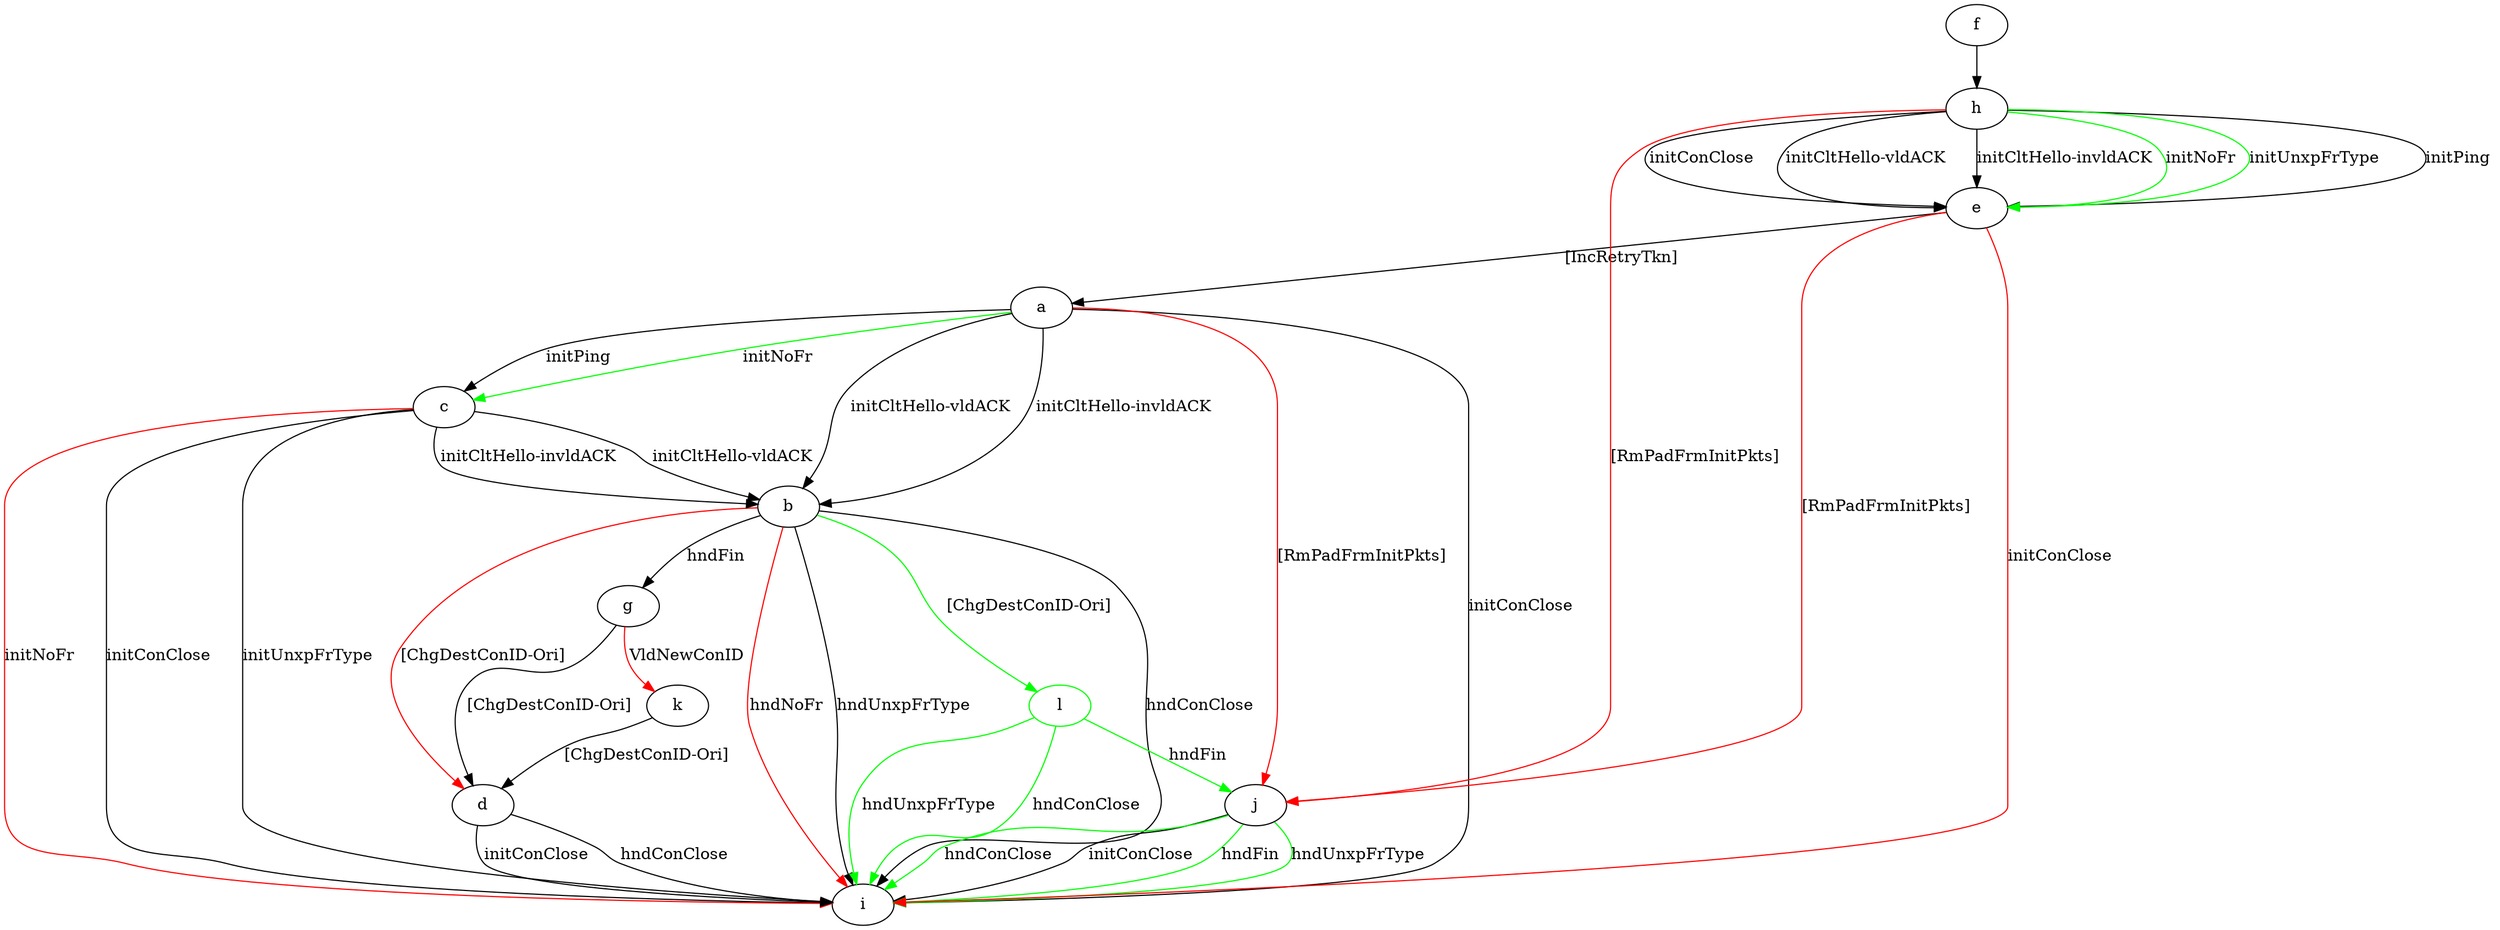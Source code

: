 digraph "" {
	a -> b	[key=0,
		label="initCltHello-vldACK "];
	a -> b	[key=1,
		label="initCltHello-invldACK "];
	a -> c	[key=0,
		label="initPing "];
	a -> c	[key=1,
		color=green,
		label="initNoFr "];
	a -> i	[key=0,
		label="initConClose "];
	a -> j	[key=0,
		color=red,
		label="[RmPadFrmInitPkts] "];
	b -> d	[key=0,
		color=red,
		label="[ChgDestConID-Ori] "];
	b -> g	[key=0,
		label="hndFin "];
	b -> i	[key=0,
		label="hndUnxpFrType "];
	b -> i	[key=1,
		label="hndConClose "];
	b -> i	[key=2,
		color=red,
		label="hndNoFr "];
	l	[color=green];
	b -> l	[key=0,
		color=green,
		label="[ChgDestConID-Ori] "];
	c -> b	[key=0,
		label="initCltHello-vldACK "];
	c -> b	[key=1,
		label="initCltHello-invldACK "];
	c -> i	[key=0,
		label="initConClose "];
	c -> i	[key=1,
		label="initUnxpFrType "];
	c -> i	[key=2,
		color=red,
		label="initNoFr "];
	d -> i	[key=0,
		label="initConClose "];
	d -> i	[key=1,
		label="hndConClose "];
	e -> a	[key=0,
		label="[IncRetryTkn] "];
	e -> i	[key=0,
		color=red,
		label="initConClose "];
	e -> j	[key=0,
		color=red,
		label="[RmPadFrmInitPkts] "];
	f -> h	[key=0];
	g -> d	[key=0,
		label="[ChgDestConID-Ori] "];
	g -> k	[key=0,
		color=red,
		label="VldNewConID "];
	h -> e	[key=0,
		label="initPing "];
	h -> e	[key=1,
		label="initConClose "];
	h -> e	[key=2,
		label="initCltHello-vldACK "];
	h -> e	[key=3,
		label="initCltHello-invldACK "];
	h -> e	[key=4,
		color=green,
		label="initNoFr "];
	h -> e	[key=5,
		color=green,
		label="initUnxpFrType "];
	h -> j	[key=0,
		color=red,
		label="[RmPadFrmInitPkts] "];
	j -> i	[key=0,
		label="initConClose "];
	j -> i	[key=1,
		color=green,
		label="hndFin "];
	j -> i	[key=2,
		color=green,
		label="hndUnxpFrType "];
	j -> i	[key=3,
		color=green,
		label="hndConClose "];
	k -> d	[key=0,
		label="[ChgDestConID-Ori] "];
	l -> i	[key=0,
		color=green,
		label="hndUnxpFrType "];
	l -> i	[key=1,
		color=green,
		label="hndConClose "];
	l -> j	[key=0,
		color=green,
		label="hndFin "];
}

